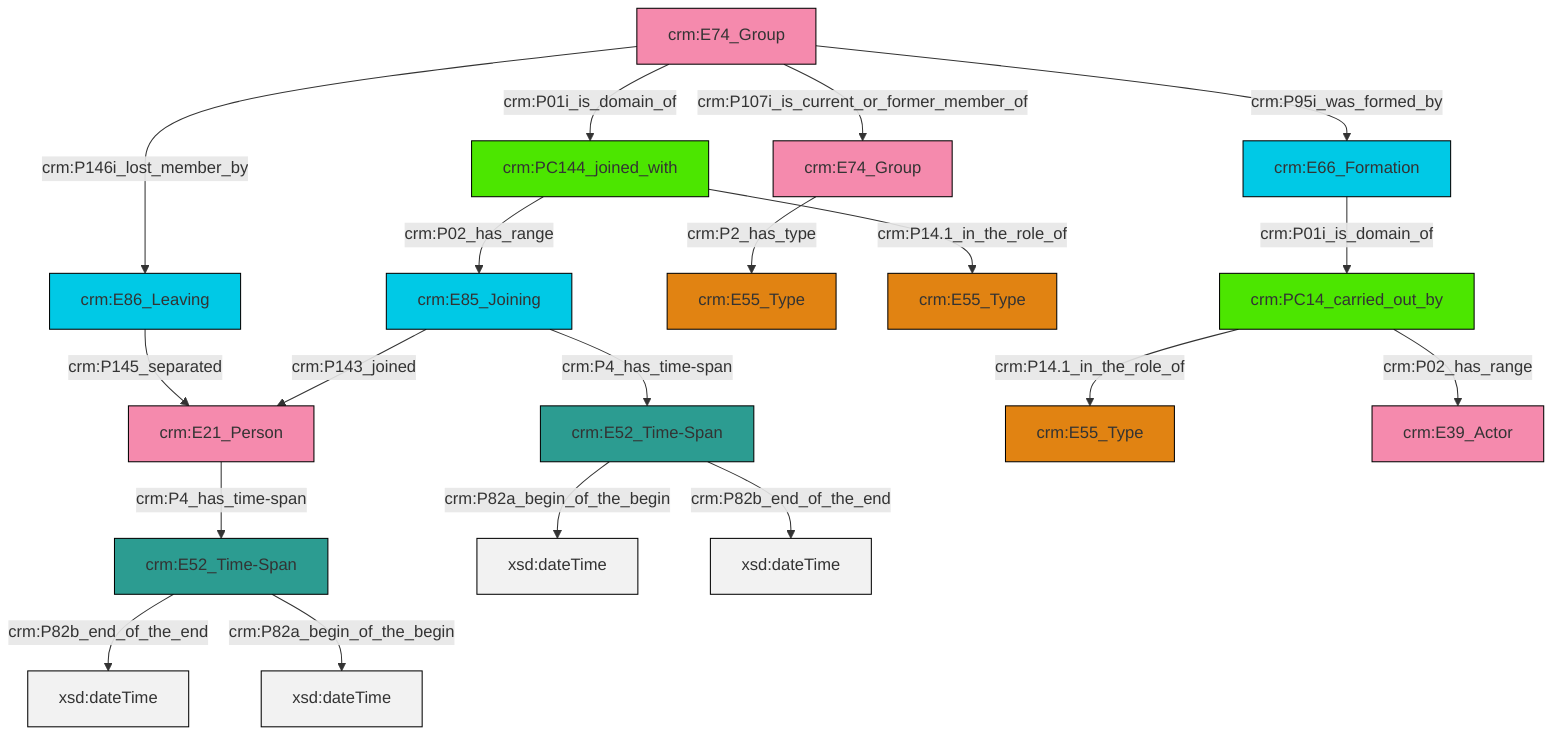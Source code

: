 graph TD
classDef Literal fill:#f2f2f2,stroke:#000000;
classDef CRM_Entity fill:#FFFFFF,stroke:#000000;
classDef Temporal_Entity fill:#00C9E6, stroke:#000000;
classDef Type fill:#E18312, stroke:#000000;
classDef Time-Span fill:#2C9C91, stroke:#000000;
classDef Appellation fill:#FFEB7F, stroke:#000000;
classDef Place fill:#008836, stroke:#000000;
classDef Persistent_Item fill:#B266B2, stroke:#000000;
classDef Conceptual_Object fill:#FFD700, stroke:#000000;
classDef Physical_Thing fill:#D2B48C, stroke:#000000;
classDef Actor fill:#f58aad, stroke:#000000;
classDef PC_Classes fill:#4ce600, stroke:#000000;
classDef Multi fill:#cccccc,stroke:#000000;

4["crm:E52_Time-Span"]:::Time-Span -->|crm:P82b_end_of_the_end| 5[xsd:dateTime]:::Literal
6["crm:E85_Joining"]:::Temporal_Entity -->|crm:P143_joined| 7["crm:E21_Person"]:::Actor
2["crm:E52_Time-Span"]:::Time-Span -->|crm:P82a_begin_of_the_begin| 8[xsd:dateTime]:::Literal
9["crm:E86_Leaving"]:::Temporal_Entity -->|crm:P145_separated| 7["crm:E21_Person"]:::Actor
14["crm:E74_Group"]:::Actor -->|crm:P107i_is_current_or_former_member_of| 0["crm:E74_Group"]:::Actor
4["crm:E52_Time-Span"]:::Time-Span -->|crm:P82a_begin_of_the_begin| 22[xsd:dateTime]:::Literal
10["crm:PC144_joined_with"]:::PC_Classes -->|crm:P02_has_range| 6["crm:E85_Joining"]:::Temporal_Entity
14["crm:E74_Group"]:::Actor -->|crm:P01i_is_domain_of| 10["crm:PC144_joined_with"]:::PC_Classes
2["crm:E52_Time-Span"]:::Time-Span -->|crm:P82b_end_of_the_end| 27[xsd:dateTime]:::Literal
10["crm:PC144_joined_with"]:::PC_Classes -->|crm:P14.1_in_the_role_of| 23["crm:E55_Type"]:::Type
30["crm:PC14_carried_out_by"]:::PC_Classes -->|crm:P14.1_in_the_role_of| 16["crm:E55_Type"]:::Type
6["crm:E85_Joining"]:::Temporal_Entity -->|crm:P4_has_time-span| 2["crm:E52_Time-Span"]:::Time-Span
30["crm:PC14_carried_out_by"]:::PC_Classes -->|crm:P02_has_range| 25["crm:E39_Actor"]:::Actor
14["crm:E74_Group"]:::Actor -->|crm:P95i_was_formed_by| 18["crm:E66_Formation"]:::Temporal_Entity
7["crm:E21_Person"]:::Actor -->|crm:P4_has_time-span| 4["crm:E52_Time-Span"]:::Time-Span
14["crm:E74_Group"]:::Actor -->|crm:P146i_lost_member_by| 9["crm:E86_Leaving"]:::Temporal_Entity
18["crm:E66_Formation"]:::Temporal_Entity -->|crm:P01i_is_domain_of| 30["crm:PC14_carried_out_by"]:::PC_Classes
0["crm:E74_Group"]:::Actor -->|crm:P2_has_type| 20["crm:E55_Type"]:::Type